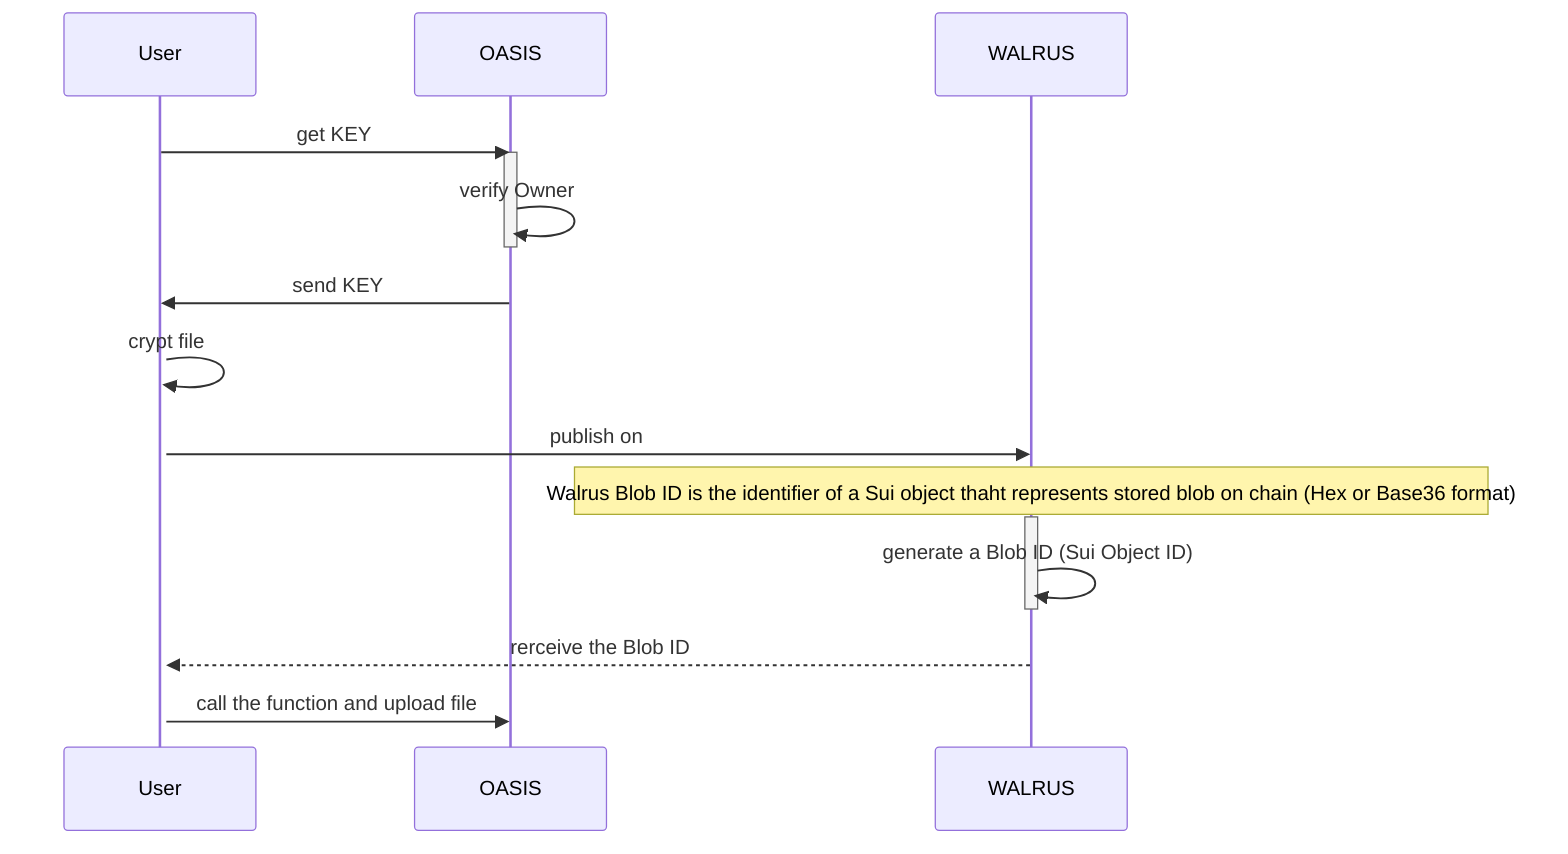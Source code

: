 sequenceDiagram
    participant User
    participant OASIS
    participant WALRUS

    User->>OASIS: get KEY

    activate OASIS
    OASIS->>OASIS: verify Owner
    deactivate OASIS

    OASIS->>User: send KEY

    activate User
    User->>User: crypt file 

    User->>WALRUS: publish on
    
    Note over WALRUS: Walrus Blob ID is the identifier of a Sui object thaht represents stored blob on chain (Hex or Base36 format)
    activate WALRUS
    WALRUS->>WALRUS: generate a Blob ID (Sui Object ID)
    deactivate WALRUS

    WALRUS-->>User: rerceive the Blob ID
    User->>OASIS: call the function and upload file